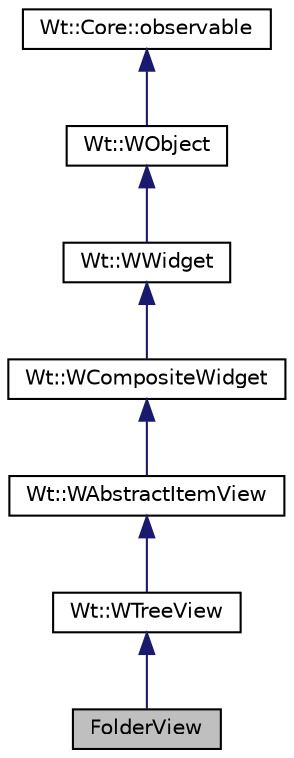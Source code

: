 digraph "FolderView"
{
 // LATEX_PDF_SIZE
  edge [fontname="Helvetica",fontsize="10",labelfontname="Helvetica",labelfontsize="10"];
  node [fontname="Helvetica",fontsize="10",shape=record];
  Node1 [label="FolderView",height=0.2,width=0.4,color="black", fillcolor="grey75", style="filled", fontcolor="black",tooltip="A specialized treeview that supports a custom drop event."];
  Node2 -> Node1 [dir="back",color="midnightblue",fontsize="10",style="solid"];
  Node2 [label="Wt::WTreeView",height=0.2,width=0.4,color="black", fillcolor="white", style="filled",URL="$classWt_1_1WTreeView.html",tooltip="A view class that displays a model as a tree or tree table."];
  Node3 -> Node2 [dir="back",color="midnightblue",fontsize="10",style="solid"];
  Node3 [label="Wt::WAbstractItemView",height=0.2,width=0.4,color="black", fillcolor="white", style="filled",URL="$classWt_1_1WAbstractItemView.html",tooltip="An abstract base class for item Views."];
  Node4 -> Node3 [dir="back",color="midnightblue",fontsize="10",style="solid"];
  Node4 [label="Wt::WCompositeWidget",height=0.2,width=0.4,color="black", fillcolor="white", style="filled",URL="$classWt_1_1WCompositeWidget.html",tooltip="A widget that hides the implementation of composite widgets."];
  Node5 -> Node4 [dir="back",color="midnightblue",fontsize="10",style="solid"];
  Node5 [label="Wt::WWidget",height=0.2,width=0.4,color="black", fillcolor="white", style="filled",URL="$classWt_1_1WWidget.html",tooltip="The abstract base class for a user-interface component."];
  Node6 -> Node5 [dir="back",color="midnightblue",fontsize="10",style="solid"];
  Node6 [label="Wt::WObject",height=0.2,width=0.4,color="black", fillcolor="white", style="filled",URL="$classWt_1_1WObject.html",tooltip="A base class for objects that participate in the signal/slot system."];
  Node7 -> Node6 [dir="back",color="midnightblue",fontsize="10",style="solid"];
  Node7 [label="Wt::Core::observable",height=0.2,width=0.4,color="black", fillcolor="white", style="filled",URL="$classWt_1_1Core_1_1observable.html",tooltip="A base class for objects whose life-time can be tracked."];
}
